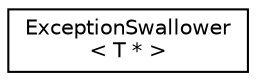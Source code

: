 digraph "Graphical Class Hierarchy"
{
  edge [fontname="Helvetica",fontsize="10",labelfontname="Helvetica",labelfontsize="10"];
  node [fontname="Helvetica",fontsize="10",shape=record];
  rankdir="LR";
  Node1 [label="ExceptionSwallower\l\< T * \>",height=0.2,width=0.4,color="black", fillcolor="white", style="filled",URL="$struct_exception_swallower_3_01_t_01_5_01_4.html"];
}

